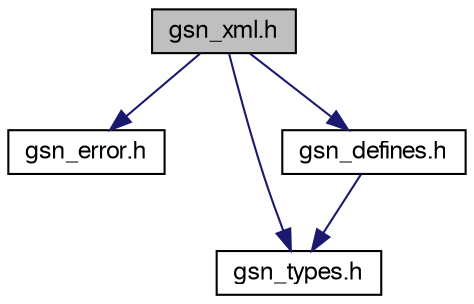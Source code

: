 digraph G
{
  edge [fontname="FreeSans",fontsize="12",labelfontname="FreeSans",labelfontsize="12"];
  node [fontname="FreeSans",fontsize="12",shape=record];
  Node1 [label="gsn_xml.h",height=0.2,width=0.4,color="black", fillcolor="grey75", style="filled" fontcolor="black"];
  Node1 -> Node2 [color="midnightblue",fontsize="12",style="solid"];
  Node2 [label="gsn_error.h",height=0.2,width=0.4,color="black", fillcolor="white", style="filled",URL="$a00510.html",tooltip="GSN Error Codes. This file contains the error codes used throughout the GSN software."];
  Node1 -> Node3 [color="midnightblue",fontsize="12",style="solid"];
  Node3 [label="gsn_types.h",height=0.2,width=0.4,color="black", fillcolor="white", style="filled",URL="$a00621.html",tooltip="GSN Basic types. This file contains the basic types."];
  Node1 -> Node4 [color="midnightblue",fontsize="12",style="solid"];
  Node4 [label="gsn_defines.h",height=0.2,width=0.4,color="black", fillcolor="white", style="filled",URL="$a00498.html",tooltip="GSN General Definitions. This file contains general definitions."];
  Node4 -> Node3 [color="midnightblue",fontsize="12",style="solid"];
}
